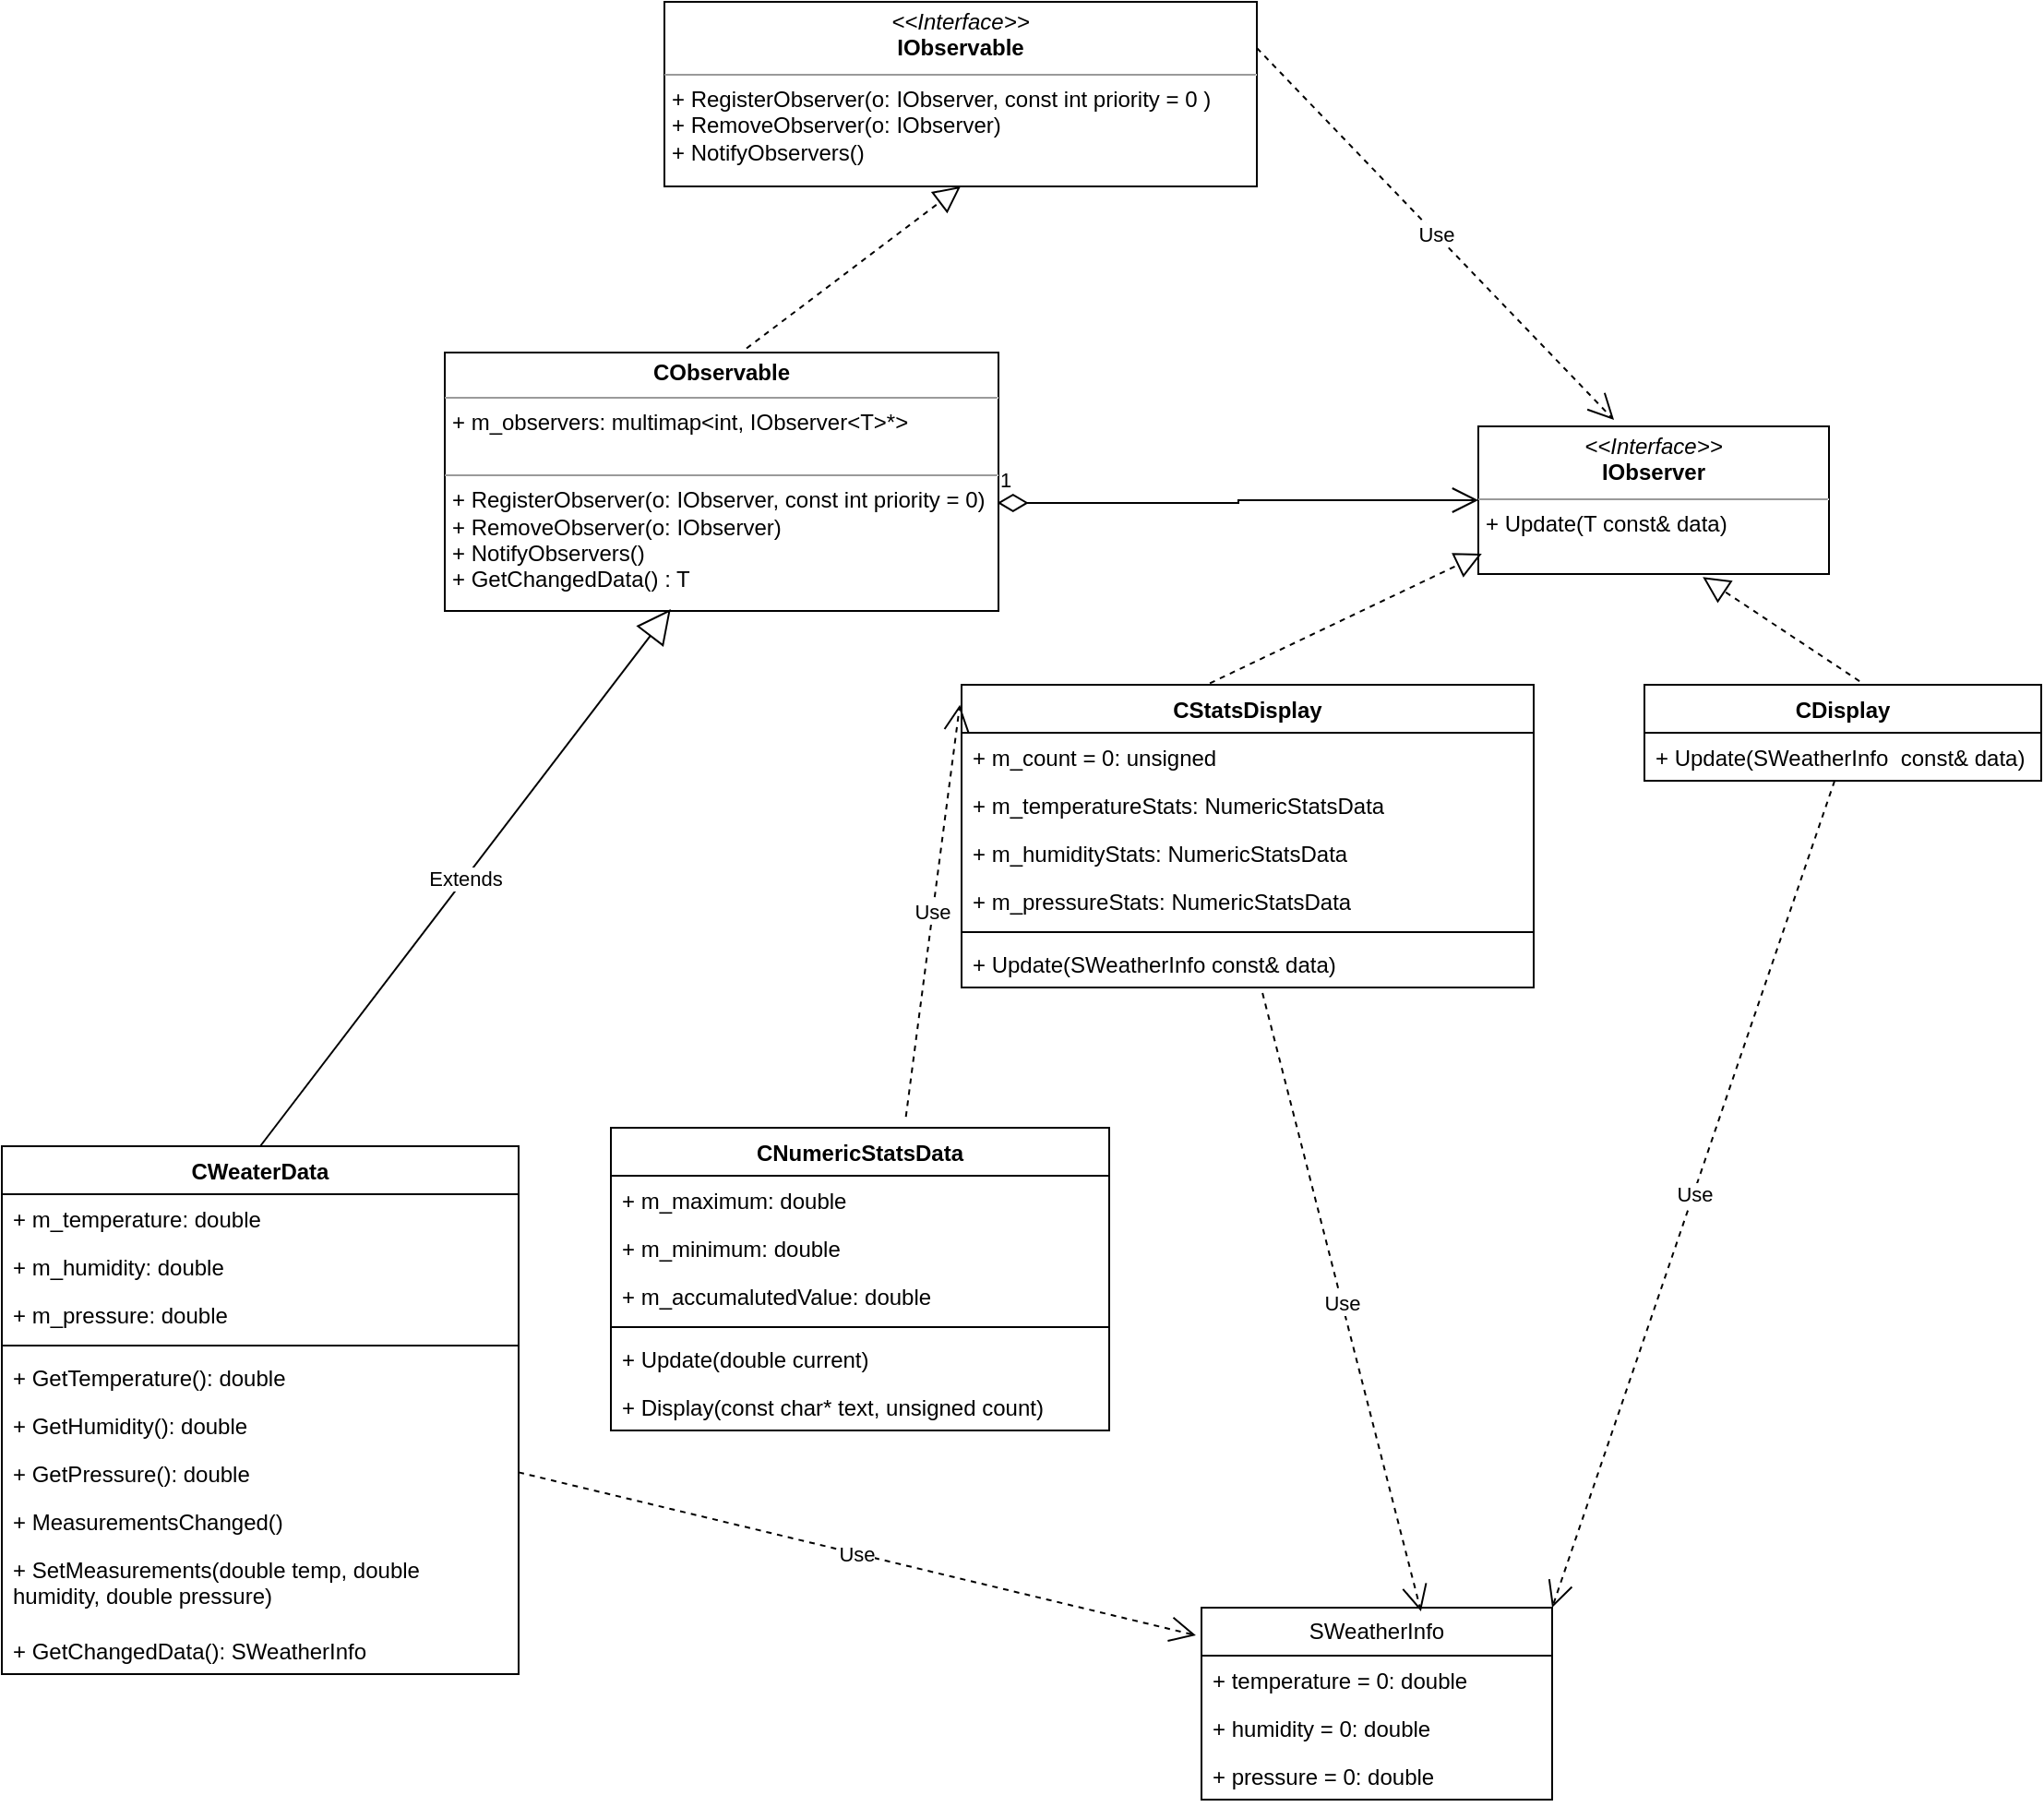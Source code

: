 <mxfile version="22.0.0" type="device">
  <diagram id="6sLeW2a60C-e_OgsYwuE" name="Страница — 1">
    <mxGraphModel dx="1500" dy="763" grid="1" gridSize="10" guides="1" tooltips="1" connect="1" arrows="1" fold="1" page="1" pageScale="1" pageWidth="827" pageHeight="1169" math="0" shadow="0">
      <root>
        <mxCell id="0" />
        <mxCell id="1" parent="0" />
        <mxCell id="HcRXLN155REvlosKkTxs-1" value="&lt;p style=&quot;margin:0px;margin-top:4px;text-align:center;&quot;&gt;&lt;i&gt;&amp;lt;&amp;lt;Interface&amp;gt;&amp;gt;&lt;/i&gt;&lt;br&gt;&lt;b&gt;IObserver&lt;/b&gt;&lt;/p&gt;&lt;hr size=&quot;1&quot;&gt;&lt;p style=&quot;margin:0px;margin-left:4px;&quot;&gt;+ Update(T const&amp;amp; data)&lt;br&gt;&lt;/p&gt;" style="verticalAlign=top;align=left;overflow=fill;fontSize=12;fontFamily=Helvetica;html=1;whiteSpace=wrap;" parent="1" vertex="1">
          <mxGeometry x="840" y="260" width="190" height="80" as="geometry" />
        </mxCell>
        <mxCell id="HcRXLN155REvlosKkTxs-2" value="&lt;p style=&quot;margin:0px;margin-top:4px;text-align:center;&quot;&gt;&lt;i&gt;&amp;lt;&amp;lt;Interface&amp;gt;&amp;gt;&lt;/i&gt;&lt;br&gt;&lt;b&gt;IObservable&lt;/b&gt;&lt;/p&gt;&lt;hr size=&quot;1&quot;&gt;&lt;p style=&quot;border-color: var(--border-color); margin: 0px 0px 0px 4px;&quot;&gt;+ RegisterObserver(o: IObserver, const int priority = 0 )&lt;/p&gt;&lt;p style=&quot;border-color: var(--border-color); margin: 0px 0px 0px 4px;&quot;&gt;+ RemoveObserver(o: IObserver)&lt;/p&gt;&lt;p style=&quot;border-color: var(--border-color); margin: 0px 0px 0px 4px;&quot;&gt;+ NotifyObservers()&lt;/p&gt;" style="verticalAlign=top;align=left;overflow=fill;fontSize=12;fontFamily=Helvetica;html=1;whiteSpace=wrap;" parent="1" vertex="1">
          <mxGeometry x="399" y="30" width="321" height="100" as="geometry" />
        </mxCell>
        <mxCell id="HcRXLN155REvlosKkTxs-3" value="&lt;p style=&quot;margin:0px;margin-top:4px;text-align:center;&quot;&gt;&lt;b&gt;CObservable&lt;/b&gt;&lt;/p&gt;&lt;hr size=&quot;1&quot;&gt;&lt;p style=&quot;margin:0px;margin-left:4px;&quot;&gt;+ m_observers: multimap&amp;lt;int, IObserver&amp;lt;T&amp;gt;*&amp;gt;&lt;/p&gt;&lt;br&gt;&lt;hr size=&quot;1&quot;&gt;&lt;p style=&quot;border-color: var(--border-color); margin: 0px 0px 0px 4px;&quot;&gt;+ RegisterObserver(o: IObserver, const int priority = 0)&lt;/p&gt;&lt;p style=&quot;border-color: var(--border-color); margin: 0px 0px 0px 4px;&quot;&gt;+ RemoveObserver(o: IObserver)&lt;/p&gt;&lt;p style=&quot;border-color: var(--border-color); margin: 0px 0px 0px 4px;&quot;&gt;+ NotifyObservers()&lt;/p&gt;&lt;p style=&quot;border-color: var(--border-color); margin: 0px 0px 0px 4px;&quot;&gt;+ GetChangedData() : T&lt;/p&gt;" style="verticalAlign=top;align=left;overflow=fill;fontSize=12;fontFamily=Helvetica;html=1;whiteSpace=wrap;" parent="1" vertex="1">
          <mxGeometry x="280" y="220" width="300" height="140" as="geometry" />
        </mxCell>
        <mxCell id="HcRXLN155REvlosKkTxs-5" value="1" style="endArrow=open;html=1;endSize=12;startArrow=diamondThin;startSize=14;startFill=0;edgeStyle=orthogonalEdgeStyle;align=left;verticalAlign=bottom;rounded=0;entryX=0;entryY=0.5;entryDx=0;entryDy=0;exitX=0.998;exitY=0.582;exitDx=0;exitDy=0;exitPerimeter=0;" parent="1" source="HcRXLN155REvlosKkTxs-3" target="HcRXLN155REvlosKkTxs-1" edge="1">
          <mxGeometry x="-1" y="3" relative="1" as="geometry">
            <mxPoint x="560" y="140" as="sourcePoint" />
            <mxPoint x="720" y="140" as="targetPoint" />
          </mxGeometry>
        </mxCell>
        <mxCell id="HcRXLN155REvlosKkTxs-6" value="SWeatherInfo" style="swimlane;fontStyle=0;childLayout=stackLayout;horizontal=1;startSize=26;fillColor=none;horizontalStack=0;resizeParent=1;resizeParentMax=0;resizeLast=0;collapsible=1;marginBottom=0;whiteSpace=wrap;html=1;" parent="1" vertex="1">
          <mxGeometry x="690" y="900" width="190" height="104" as="geometry" />
        </mxCell>
        <mxCell id="HcRXLN155REvlosKkTxs-7" value="+ temperature = 0: double" style="text;strokeColor=none;fillColor=none;align=left;verticalAlign=top;spacingLeft=4;spacingRight=4;overflow=hidden;rotatable=0;points=[[0,0.5],[1,0.5]];portConstraint=eastwest;whiteSpace=wrap;html=1;" parent="HcRXLN155REvlosKkTxs-6" vertex="1">
          <mxGeometry y="26" width="190" height="26" as="geometry" />
        </mxCell>
        <mxCell id="HcRXLN155REvlosKkTxs-8" value="+ humidity = 0: double" style="text;strokeColor=none;fillColor=none;align=left;verticalAlign=top;spacingLeft=4;spacingRight=4;overflow=hidden;rotatable=0;points=[[0,0.5],[1,0.5]];portConstraint=eastwest;whiteSpace=wrap;html=1;" parent="HcRXLN155REvlosKkTxs-6" vertex="1">
          <mxGeometry y="52" width="190" height="26" as="geometry" />
        </mxCell>
        <mxCell id="HcRXLN155REvlosKkTxs-9" value="+ pressure = 0: double" style="text;strokeColor=none;fillColor=none;align=left;verticalAlign=top;spacingLeft=4;spacingRight=4;overflow=hidden;rotatable=0;points=[[0,0.5],[1,0.5]];portConstraint=eastwest;whiteSpace=wrap;html=1;" parent="HcRXLN155REvlosKkTxs-6" vertex="1">
          <mxGeometry y="78" width="190" height="26" as="geometry" />
        </mxCell>
        <mxCell id="HcRXLN155REvlosKkTxs-10" value="CDisplay" style="swimlane;fontStyle=1;align=center;verticalAlign=top;childLayout=stackLayout;horizontal=1;startSize=26;horizontalStack=0;resizeParent=1;resizeParentMax=0;resizeLast=0;collapsible=1;marginBottom=0;whiteSpace=wrap;html=1;" parent="1" vertex="1">
          <mxGeometry x="930" y="400" width="215" height="52" as="geometry" />
        </mxCell>
        <mxCell id="HcRXLN155REvlosKkTxs-11" value="+ Update(SWeatherInfo&amp;nbsp; const&amp;amp; data)" style="text;strokeColor=none;fillColor=none;align=left;verticalAlign=top;spacingLeft=4;spacingRight=4;overflow=hidden;rotatable=0;points=[[0,0.5],[1,0.5]];portConstraint=eastwest;whiteSpace=wrap;html=1;" parent="HcRXLN155REvlosKkTxs-10" vertex="1">
          <mxGeometry y="26" width="215" height="26" as="geometry" />
        </mxCell>
        <mxCell id="HcRXLN155REvlosKkTxs-13" value="Use" style="endArrow=open;endSize=12;dashed=1;html=1;rounded=0;entryX=1;entryY=0;entryDx=0;entryDy=0;" parent="1" source="HcRXLN155REvlosKkTxs-11" target="HcRXLN155REvlosKkTxs-6" edge="1">
          <mxGeometry width="160" relative="1" as="geometry">
            <mxPoint x="1030" y="420" as="sourcePoint" />
            <mxPoint x="1190" y="420" as="targetPoint" />
          </mxGeometry>
        </mxCell>
        <mxCell id="HcRXLN155REvlosKkTxs-14" value="CStatsDisplay" style="swimlane;fontStyle=1;align=center;verticalAlign=top;childLayout=stackLayout;horizontal=1;startSize=26;horizontalStack=0;resizeParent=1;resizeParentMax=0;resizeLast=0;collapsible=1;marginBottom=0;whiteSpace=wrap;html=1;" parent="1" vertex="1">
          <mxGeometry x="560" y="400" width="310" height="164" as="geometry" />
        </mxCell>
        <mxCell id="HcRXLN155REvlosKkTxs-15" value="+ m_count = 0: unsigned&amp;nbsp;" style="text;strokeColor=none;fillColor=none;align=left;verticalAlign=top;spacingLeft=4;spacingRight=4;overflow=hidden;rotatable=0;points=[[0,0.5],[1,0.5]];portConstraint=eastwest;whiteSpace=wrap;html=1;" parent="HcRXLN155REvlosKkTxs-14" vertex="1">
          <mxGeometry y="26" width="310" height="26" as="geometry" />
        </mxCell>
        <mxCell id="HcRXLN155REvlosKkTxs-16" value="+ m_temperatureStats: NumericStatsData" style="text;strokeColor=none;fillColor=none;align=left;verticalAlign=top;spacingLeft=4;spacingRight=4;overflow=hidden;rotatable=0;points=[[0,0.5],[1,0.5]];portConstraint=eastwest;whiteSpace=wrap;html=1;" parent="HcRXLN155REvlosKkTxs-14" vertex="1">
          <mxGeometry y="52" width="310" height="26" as="geometry" />
        </mxCell>
        <mxCell id="HcRXLN155REvlosKkTxs-17" value="+ m_humidityStats: NumericStatsData" style="text;strokeColor=none;fillColor=none;align=left;verticalAlign=top;spacingLeft=4;spacingRight=4;overflow=hidden;rotatable=0;points=[[0,0.5],[1,0.5]];portConstraint=eastwest;whiteSpace=wrap;html=1;" parent="HcRXLN155REvlosKkTxs-14" vertex="1">
          <mxGeometry y="78" width="310" height="26" as="geometry" />
        </mxCell>
        <mxCell id="HcRXLN155REvlosKkTxs-18" value="+ m_pressureStats: NumericStatsData" style="text;strokeColor=none;fillColor=none;align=left;verticalAlign=top;spacingLeft=4;spacingRight=4;overflow=hidden;rotatable=0;points=[[0,0.5],[1,0.5]];portConstraint=eastwest;whiteSpace=wrap;html=1;" parent="HcRXLN155REvlosKkTxs-14" vertex="1">
          <mxGeometry y="104" width="310" height="26" as="geometry" />
        </mxCell>
        <mxCell id="HcRXLN155REvlosKkTxs-19" value="" style="line;strokeWidth=1;fillColor=none;align=left;verticalAlign=middle;spacingTop=-1;spacingLeft=3;spacingRight=3;rotatable=0;labelPosition=right;points=[];portConstraint=eastwest;strokeColor=inherit;" parent="HcRXLN155REvlosKkTxs-14" vertex="1">
          <mxGeometry y="130" width="310" height="8" as="geometry" />
        </mxCell>
        <mxCell id="HcRXLN155REvlosKkTxs-22" value="+ Update(SWeatherInfo const&amp;amp; data)" style="text;strokeColor=none;fillColor=none;align=left;verticalAlign=top;spacingLeft=4;spacingRight=4;overflow=hidden;rotatable=0;points=[[0,0.5],[1,0.5]];portConstraint=eastwest;whiteSpace=wrap;html=1;" parent="HcRXLN155REvlosKkTxs-14" vertex="1">
          <mxGeometry y="138" width="310" height="26" as="geometry" />
        </mxCell>
        <mxCell id="HcRXLN155REvlosKkTxs-28" value="Use" style="endArrow=open;endSize=12;dashed=1;html=1;rounded=0;entryX=-0.003;entryY=0.066;entryDx=0;entryDy=0;entryPerimeter=0;exitX=0.592;exitY=-0.036;exitDx=0;exitDy=0;exitPerimeter=0;" parent="1" source="ZbNrE0j8OdSHBuKrBMK3-2" target="HcRXLN155REvlosKkTxs-14" edge="1">
          <mxGeometry width="160" relative="1" as="geometry">
            <mxPoint x="477.693" y="650" as="sourcePoint" />
            <mxPoint x="890" y="460" as="targetPoint" />
          </mxGeometry>
        </mxCell>
        <mxCell id="HcRXLN155REvlosKkTxs-29" value="Use" style="endArrow=open;endSize=12;dashed=1;html=1;rounded=0;entryX=0.626;entryY=0.019;entryDx=0;entryDy=0;entryPerimeter=0;exitX=0.526;exitY=1.115;exitDx=0;exitDy=0;exitPerimeter=0;" parent="1" source="HcRXLN155REvlosKkTxs-22" target="HcRXLN155REvlosKkTxs-6" edge="1">
          <mxGeometry width="160" relative="1" as="geometry">
            <mxPoint x="730" y="460" as="sourcePoint" />
            <mxPoint x="890" y="460" as="targetPoint" />
          </mxGeometry>
        </mxCell>
        <mxCell id="HcRXLN155REvlosKkTxs-30" value="CWeaterData" style="swimlane;fontStyle=1;align=center;verticalAlign=top;childLayout=stackLayout;horizontal=1;startSize=26;horizontalStack=0;resizeParent=1;resizeParentMax=0;resizeLast=0;collapsible=1;marginBottom=0;whiteSpace=wrap;html=1;" parent="1" vertex="1">
          <mxGeometry x="40" y="650" width="280" height="286" as="geometry" />
        </mxCell>
        <mxCell id="HcRXLN155REvlosKkTxs-31" value="+ m_temperature: double" style="text;strokeColor=none;fillColor=none;align=left;verticalAlign=top;spacingLeft=4;spacingRight=4;overflow=hidden;rotatable=0;points=[[0,0.5],[1,0.5]];portConstraint=eastwest;whiteSpace=wrap;html=1;" parent="HcRXLN155REvlosKkTxs-30" vertex="1">
          <mxGeometry y="26" width="280" height="26" as="geometry" />
        </mxCell>
        <mxCell id="HcRXLN155REvlosKkTxs-32" value="+ m_humidity: double" style="text;strokeColor=none;fillColor=none;align=left;verticalAlign=top;spacingLeft=4;spacingRight=4;overflow=hidden;rotatable=0;points=[[0,0.5],[1,0.5]];portConstraint=eastwest;whiteSpace=wrap;html=1;" parent="HcRXLN155REvlosKkTxs-30" vertex="1">
          <mxGeometry y="52" width="280" height="26" as="geometry" />
        </mxCell>
        <mxCell id="HcRXLN155REvlosKkTxs-33" value="+ m_pressure: double" style="text;strokeColor=none;fillColor=none;align=left;verticalAlign=top;spacingLeft=4;spacingRight=4;overflow=hidden;rotatable=0;points=[[0,0.5],[1,0.5]];portConstraint=eastwest;whiteSpace=wrap;html=1;" parent="HcRXLN155REvlosKkTxs-30" vertex="1">
          <mxGeometry y="78" width="280" height="26" as="geometry" />
        </mxCell>
        <mxCell id="HcRXLN155REvlosKkTxs-34" value="" style="line;strokeWidth=1;fillColor=none;align=left;verticalAlign=middle;spacingTop=-1;spacingLeft=3;spacingRight=3;rotatable=0;labelPosition=right;points=[];portConstraint=eastwest;strokeColor=inherit;" parent="HcRXLN155REvlosKkTxs-30" vertex="1">
          <mxGeometry y="104" width="280" height="8" as="geometry" />
        </mxCell>
        <mxCell id="HcRXLN155REvlosKkTxs-35" value="+ GetTemperature(): double" style="text;strokeColor=none;fillColor=none;align=left;verticalAlign=top;spacingLeft=4;spacingRight=4;overflow=hidden;rotatable=0;points=[[0,0.5],[1,0.5]];portConstraint=eastwest;whiteSpace=wrap;html=1;" parent="HcRXLN155REvlosKkTxs-30" vertex="1">
          <mxGeometry y="112" width="280" height="26" as="geometry" />
        </mxCell>
        <mxCell id="HcRXLN155REvlosKkTxs-36" value="+ GetHumidity(): double" style="text;strokeColor=none;fillColor=none;align=left;verticalAlign=top;spacingLeft=4;spacingRight=4;overflow=hidden;rotatable=0;points=[[0,0.5],[1,0.5]];portConstraint=eastwest;whiteSpace=wrap;html=1;" parent="HcRXLN155REvlosKkTxs-30" vertex="1">
          <mxGeometry y="138" width="280" height="26" as="geometry" />
        </mxCell>
        <mxCell id="HcRXLN155REvlosKkTxs-37" value="+ GetPressure(): double" style="text;strokeColor=none;fillColor=none;align=left;verticalAlign=top;spacingLeft=4;spacingRight=4;overflow=hidden;rotatable=0;points=[[0,0.5],[1,0.5]];portConstraint=eastwest;whiteSpace=wrap;html=1;" parent="HcRXLN155REvlosKkTxs-30" vertex="1">
          <mxGeometry y="164" width="280" height="26" as="geometry" />
        </mxCell>
        <mxCell id="HcRXLN155REvlosKkTxs-38" value="+ MeasurementsChanged()" style="text;strokeColor=none;fillColor=none;align=left;verticalAlign=top;spacingLeft=4;spacingRight=4;overflow=hidden;rotatable=0;points=[[0,0.5],[1,0.5]];portConstraint=eastwest;whiteSpace=wrap;html=1;" parent="HcRXLN155REvlosKkTxs-30" vertex="1">
          <mxGeometry y="190" width="280" height="26" as="geometry" />
        </mxCell>
        <mxCell id="HcRXLN155REvlosKkTxs-39" value="+ SetMeasurements(double temp, double humidity, double pressure)" style="text;strokeColor=none;fillColor=none;align=left;verticalAlign=top;spacingLeft=4;spacingRight=4;overflow=hidden;rotatable=0;points=[[0,0.5],[1,0.5]];portConstraint=eastwest;whiteSpace=wrap;html=1;" parent="HcRXLN155REvlosKkTxs-30" vertex="1">
          <mxGeometry y="216" width="280" height="44" as="geometry" />
        </mxCell>
        <mxCell id="HcRXLN155REvlosKkTxs-40" value="+ GetChangedData(): SWeatherInfo" style="text;strokeColor=none;fillColor=none;align=left;verticalAlign=top;spacingLeft=4;spacingRight=4;overflow=hidden;rotatable=0;points=[[0,0.5],[1,0.5]];portConstraint=eastwest;whiteSpace=wrap;html=1;" parent="HcRXLN155REvlosKkTxs-30" vertex="1">
          <mxGeometry y="260" width="280" height="26" as="geometry" />
        </mxCell>
        <mxCell id="HcRXLN155REvlosKkTxs-41" value="Extends" style="endArrow=block;endSize=16;endFill=0;html=1;rounded=0;entryX=0.408;entryY=0.993;entryDx=0;entryDy=0;entryPerimeter=0;exitX=0.5;exitY=0;exitDx=0;exitDy=0;" parent="1" source="HcRXLN155REvlosKkTxs-30" target="HcRXLN155REvlosKkTxs-3" edge="1">
          <mxGeometry width="160" relative="1" as="geometry">
            <mxPoint x="200" y="640" as="sourcePoint" />
            <mxPoint x="360" y="640" as="targetPoint" />
          </mxGeometry>
        </mxCell>
        <mxCell id="HcRXLN155REvlosKkTxs-42" value="Use" style="endArrow=open;endSize=12;dashed=1;html=1;rounded=0;entryX=-0.016;entryY=0.144;entryDx=0;entryDy=0;entryPerimeter=0;" parent="1" source="HcRXLN155REvlosKkTxs-30" target="HcRXLN155REvlosKkTxs-6" edge="1">
          <mxGeometry width="160" relative="1" as="geometry">
            <mxPoint x="200" y="850" as="sourcePoint" />
            <mxPoint x="360" y="850" as="targetPoint" />
          </mxGeometry>
        </mxCell>
        <mxCell id="HcRXLN155REvlosKkTxs-43" value="" style="endArrow=block;dashed=1;endFill=0;endSize=12;html=1;rounded=0;exitX=0.545;exitY=-0.016;exitDx=0;exitDy=0;exitPerimeter=0;entryX=0.5;entryY=1;entryDx=0;entryDy=0;" parent="1" source="HcRXLN155REvlosKkTxs-3" target="HcRXLN155REvlosKkTxs-2" edge="1">
          <mxGeometry width="160" relative="1" as="geometry">
            <mxPoint x="430" y="220" as="sourcePoint" />
            <mxPoint x="540" y="129" as="targetPoint" />
          </mxGeometry>
        </mxCell>
        <mxCell id="HcRXLN155REvlosKkTxs-44" value="" style="endArrow=block;dashed=1;endFill=0;endSize=12;html=1;rounded=0;exitX=0.434;exitY=-0.005;exitDx=0;exitDy=0;exitPerimeter=0;entryX=0.01;entryY=0.862;entryDx=0;entryDy=0;entryPerimeter=0;" parent="1" source="HcRXLN155REvlosKkTxs-14" target="HcRXLN155REvlosKkTxs-1" edge="1">
          <mxGeometry width="160" relative="1" as="geometry">
            <mxPoint x="690" y="411" as="sourcePoint" />
            <mxPoint x="800" y="320" as="targetPoint" />
          </mxGeometry>
        </mxCell>
        <mxCell id="HcRXLN155REvlosKkTxs-45" value="" style="endArrow=block;dashed=1;endFill=0;endSize=12;html=1;rounded=0;entryX=0.64;entryY=1.02;entryDx=0;entryDy=0;entryPerimeter=0;exitX=0.542;exitY=-0.038;exitDx=0;exitDy=0;exitPerimeter=0;" parent="1" source="HcRXLN155REvlosKkTxs-10" target="HcRXLN155REvlosKkTxs-1" edge="1">
          <mxGeometry width="160" relative="1" as="geometry">
            <mxPoint x="1016" y="400" as="sourcePoint" />
            <mxPoint x="968" y="340" as="targetPoint" />
          </mxGeometry>
        </mxCell>
        <mxCell id="ZbNrE0j8OdSHBuKrBMK3-1" value="Use" style="endArrow=open;endSize=12;dashed=1;html=1;rounded=0;entryX=0.387;entryY=-0.043;entryDx=0;entryDy=0;entryPerimeter=0;exitX=1;exitY=0.25;exitDx=0;exitDy=0;" edge="1" parent="1" source="HcRXLN155REvlosKkTxs-2" target="HcRXLN155REvlosKkTxs-1">
          <mxGeometry width="160" relative="1" as="geometry">
            <mxPoint x="530" y="370" as="sourcePoint" />
            <mxPoint x="690" y="370" as="targetPoint" />
          </mxGeometry>
        </mxCell>
        <mxCell id="ZbNrE0j8OdSHBuKrBMK3-2" value="CNumericStatsData" style="swimlane;fontStyle=1;align=center;verticalAlign=top;childLayout=stackLayout;horizontal=1;startSize=26;horizontalStack=0;resizeParent=1;resizeParentMax=0;resizeLast=0;collapsible=1;marginBottom=0;whiteSpace=wrap;html=1;" vertex="1" parent="1">
          <mxGeometry x="370" y="640" width="270" height="164" as="geometry" />
        </mxCell>
        <mxCell id="ZbNrE0j8OdSHBuKrBMK3-3" value="+ m_maximum: double" style="text;strokeColor=none;fillColor=none;align=left;verticalAlign=top;spacingLeft=4;spacingRight=4;overflow=hidden;rotatable=0;points=[[0,0.5],[1,0.5]];portConstraint=eastwest;whiteSpace=wrap;html=1;" vertex="1" parent="ZbNrE0j8OdSHBuKrBMK3-2">
          <mxGeometry y="26" width="270" height="26" as="geometry" />
        </mxCell>
        <mxCell id="ZbNrE0j8OdSHBuKrBMK3-4" value="+ m_minimum: double" style="text;strokeColor=none;fillColor=none;align=left;verticalAlign=top;spacingLeft=4;spacingRight=4;overflow=hidden;rotatable=0;points=[[0,0.5],[1,0.5]];portConstraint=eastwest;whiteSpace=wrap;html=1;" vertex="1" parent="ZbNrE0j8OdSHBuKrBMK3-2">
          <mxGeometry y="52" width="270" height="26" as="geometry" />
        </mxCell>
        <mxCell id="ZbNrE0j8OdSHBuKrBMK3-5" value="+ m_accumalutedValue: double" style="text;strokeColor=none;fillColor=none;align=left;verticalAlign=top;spacingLeft=4;spacingRight=4;overflow=hidden;rotatable=0;points=[[0,0.5],[1,0.5]];portConstraint=eastwest;whiteSpace=wrap;html=1;" vertex="1" parent="ZbNrE0j8OdSHBuKrBMK3-2">
          <mxGeometry y="78" width="270" height="26" as="geometry" />
        </mxCell>
        <mxCell id="ZbNrE0j8OdSHBuKrBMK3-6" value="" style="line;strokeWidth=1;fillColor=none;align=left;verticalAlign=middle;spacingTop=-1;spacingLeft=3;spacingRight=3;rotatable=0;labelPosition=right;points=[];portConstraint=eastwest;strokeColor=inherit;" vertex="1" parent="ZbNrE0j8OdSHBuKrBMK3-2">
          <mxGeometry y="104" width="270" height="8" as="geometry" />
        </mxCell>
        <mxCell id="ZbNrE0j8OdSHBuKrBMK3-7" value="+ Update(double current)" style="text;strokeColor=none;fillColor=none;align=left;verticalAlign=top;spacingLeft=4;spacingRight=4;overflow=hidden;rotatable=0;points=[[0,0.5],[1,0.5]];portConstraint=eastwest;whiteSpace=wrap;html=1;" vertex="1" parent="ZbNrE0j8OdSHBuKrBMK3-2">
          <mxGeometry y="112" width="270" height="26" as="geometry" />
        </mxCell>
        <mxCell id="ZbNrE0j8OdSHBuKrBMK3-8" value="+ Display(const char* text, unsigned count)" style="text;strokeColor=none;fillColor=none;align=left;verticalAlign=top;spacingLeft=4;spacingRight=4;overflow=hidden;rotatable=0;points=[[0,0.5],[1,0.5]];portConstraint=eastwest;whiteSpace=wrap;html=1;" vertex="1" parent="ZbNrE0j8OdSHBuKrBMK3-2">
          <mxGeometry y="138" width="270" height="26" as="geometry" />
        </mxCell>
      </root>
    </mxGraphModel>
  </diagram>
</mxfile>
